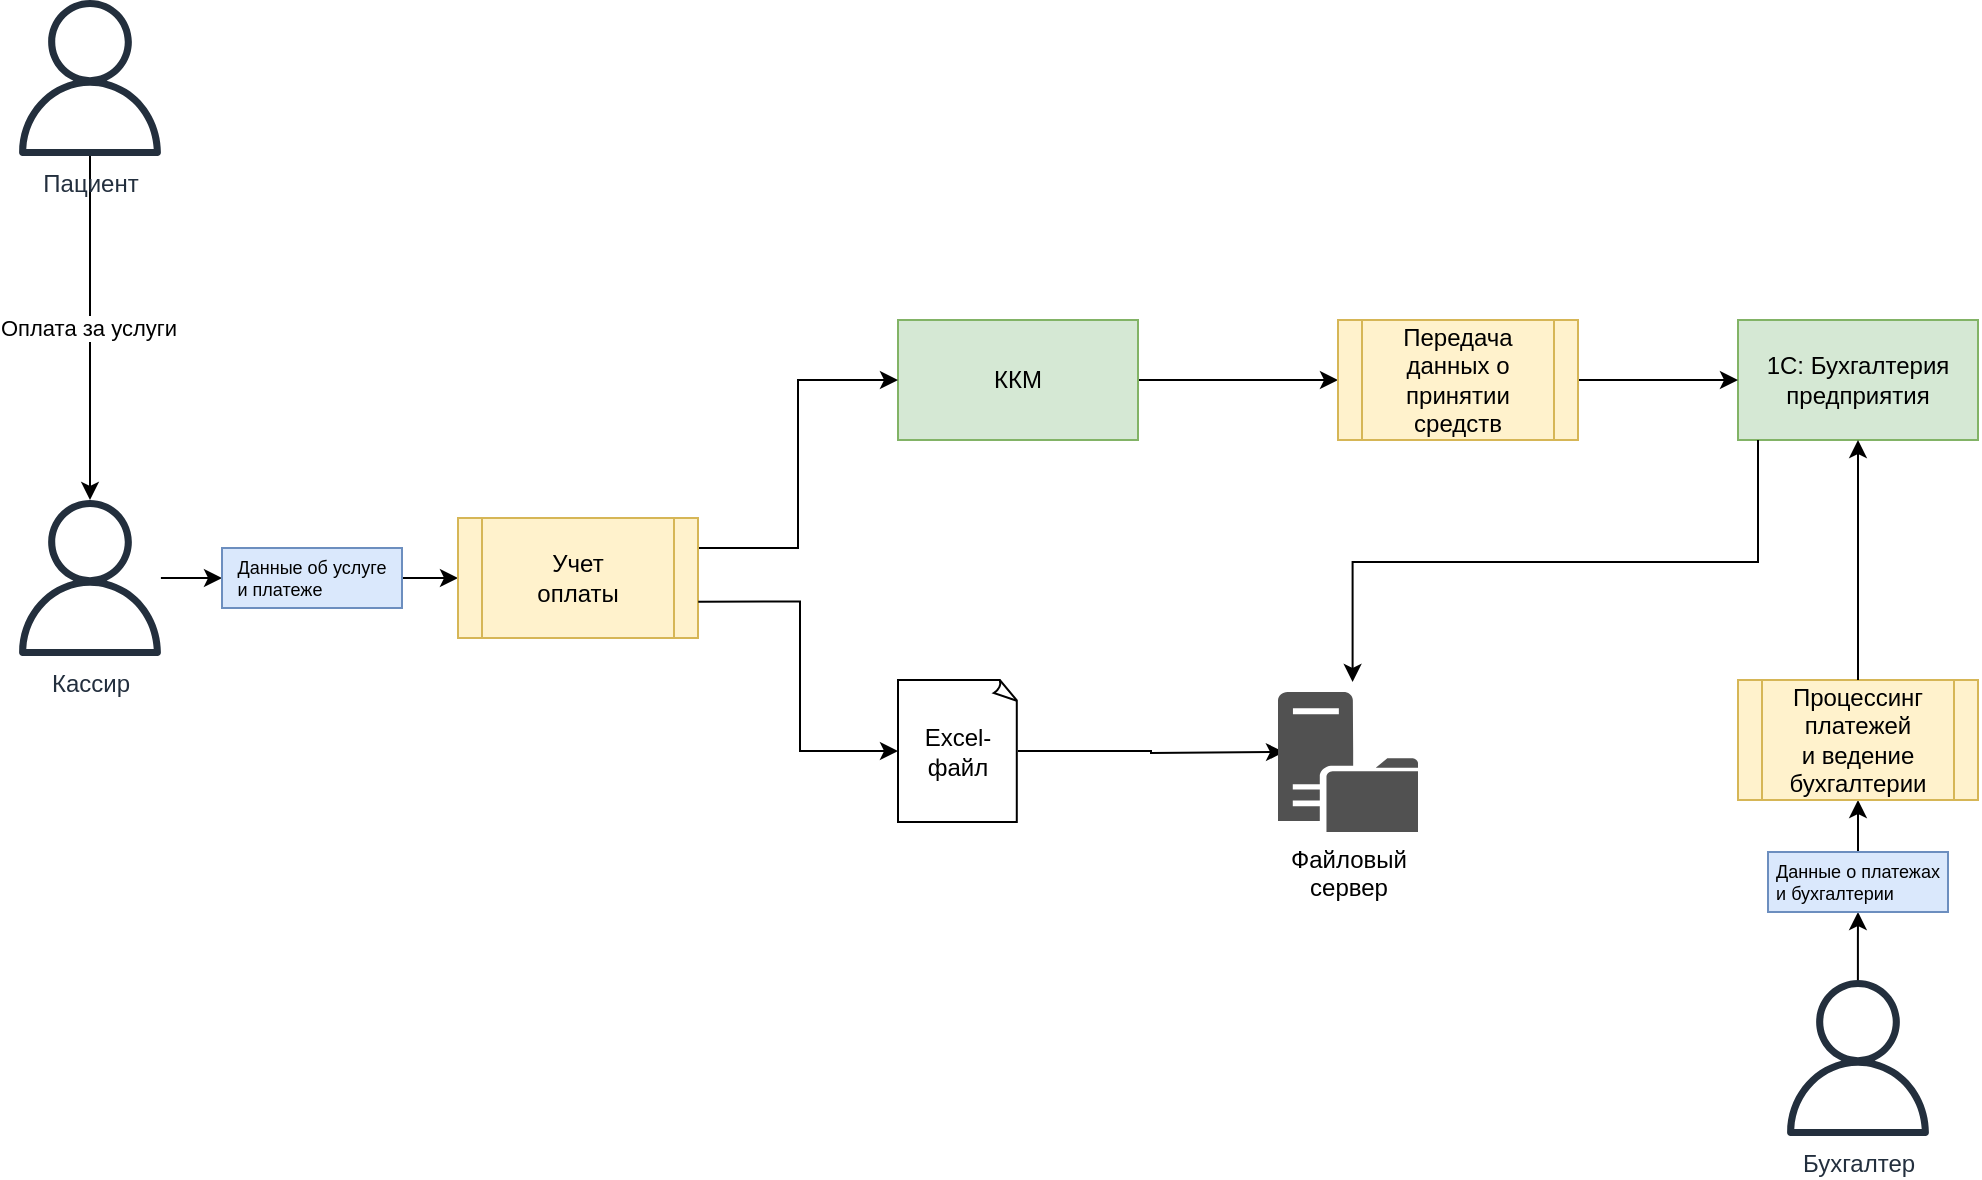 <mxfile version="28.0.4" pages="2">
  <diagram name="DFD AS IS" id="HJ2lbc-jCK95nl5lynkH">
    <mxGraphModel dx="1042" dy="730" grid="1" gridSize="10" guides="1" tooltips="1" connect="1" arrows="1" fold="1" page="1" pageScale="1" pageWidth="827" pageHeight="1169" math="0" shadow="0">
      <root>
        <mxCell id="0" />
        <mxCell id="1" parent="0" />
        <mxCell id="wPPUQkq8BsEHEaZaGagc-8" style="edgeStyle=orthogonalEdgeStyle;rounded=0;orthogonalLoop=1;jettySize=auto;html=1;" parent="1" source="wPPUQkq8BsEHEaZaGagc-1" target="wPPUQkq8BsEHEaZaGagc-2" edge="1">
          <mxGeometry relative="1" as="geometry" />
        </mxCell>
        <mxCell id="wPPUQkq8BsEHEaZaGagc-9" value="Оплата за услуги" style="edgeLabel;html=1;align=center;verticalAlign=middle;resizable=0;points=[];" parent="wPPUQkq8BsEHEaZaGagc-8" vertex="1" connectable="0">
          <mxGeometry y="-1" relative="1" as="geometry">
            <mxPoint as="offset" />
          </mxGeometry>
        </mxCell>
        <mxCell id="wPPUQkq8BsEHEaZaGagc-1" value="Пациент" style="sketch=0;outlineConnect=0;fontColor=#232F3E;gradientColor=none;fillColor=#232F3D;strokeColor=none;dashed=0;verticalLabelPosition=bottom;verticalAlign=top;align=center;html=1;fontSize=12;fontStyle=0;aspect=fixed;pointerEvents=1;shape=mxgraph.aws4.user;" parent="1" vertex="1">
          <mxGeometry x="17" y="40" width="78" height="78" as="geometry" />
        </mxCell>
        <mxCell id="wPPUQkq8BsEHEaZaGagc-15" value="" style="edgeStyle=orthogonalEdgeStyle;rounded=0;orthogonalLoop=1;jettySize=auto;html=1;" parent="1" source="wPPUQkq8BsEHEaZaGagc-35" target="wPPUQkq8BsEHEaZaGagc-7" edge="1">
          <mxGeometry relative="1" as="geometry" />
        </mxCell>
        <mxCell id="wPPUQkq8BsEHEaZaGagc-2" value="Кассир" style="sketch=0;outlineConnect=0;fontColor=#232F3E;gradientColor=none;fillColor=#232F3D;strokeColor=none;dashed=0;verticalLabelPosition=bottom;verticalAlign=top;align=center;html=1;fontSize=12;fontStyle=0;aspect=fixed;pointerEvents=1;shape=mxgraph.aws4.user;" parent="1" vertex="1">
          <mxGeometry x="17" y="290" width="78" height="78" as="geometry" />
        </mxCell>
        <mxCell id="wPPUQkq8BsEHEaZaGagc-19" style="edgeStyle=orthogonalEdgeStyle;rounded=0;orthogonalLoop=1;jettySize=auto;html=1;exitX=1;exitY=0.5;exitDx=0;exitDy=0;entryX=0;entryY=0.5;entryDx=0;entryDy=0;" parent="1" source="wPPUQkq8BsEHEaZaGagc-3" target="wPPUQkq8BsEHEaZaGagc-18" edge="1">
          <mxGeometry relative="1" as="geometry" />
        </mxCell>
        <mxCell id="wPPUQkq8BsEHEaZaGagc-3" value="ККМ" style="rounded=0;whiteSpace=wrap;html=1;fillColor=#d5e8d4;strokeColor=#82b366;" parent="1" vertex="1">
          <mxGeometry x="460" y="200" width="120" height="60" as="geometry" />
        </mxCell>
        <mxCell id="wPPUQkq8BsEHEaZaGagc-5" value="1C: Бухгалтерия&lt;div&gt;предприятия&lt;/div&gt;" style="rounded=0;whiteSpace=wrap;html=1;fillColor=#d5e8d4;strokeColor=#82b366;" parent="1" vertex="1">
          <mxGeometry x="880" y="200" width="120" height="60" as="geometry" />
        </mxCell>
        <mxCell id="wPPUQkq8BsEHEaZaGagc-21" value="" style="edgeStyle=orthogonalEdgeStyle;rounded=0;orthogonalLoop=1;jettySize=auto;html=1;" parent="1" source="sHouWCvEc6YfrePmr9zX-6" target="wPPUQkq8BsEHEaZaGagc-11" edge="1">
          <mxGeometry relative="1" as="geometry" />
        </mxCell>
        <mxCell id="wPPUQkq8BsEHEaZaGagc-6" value="Бухгалтер" style="sketch=0;outlineConnect=0;fontColor=#232F3E;gradientColor=none;fillColor=#232F3D;strokeColor=none;dashed=0;verticalLabelPosition=bottom;verticalAlign=top;align=center;html=1;fontSize=12;fontStyle=0;aspect=fixed;pointerEvents=1;shape=mxgraph.aws4.user;" parent="1" vertex="1">
          <mxGeometry x="901" y="530" width="78" height="78" as="geometry" />
        </mxCell>
        <mxCell id="sHouWCvEc6YfrePmr9zX-5" style="edgeStyle=orthogonalEdgeStyle;rounded=0;orthogonalLoop=1;jettySize=auto;html=1;exitX=1;exitY=0.25;exitDx=0;exitDy=0;entryX=0;entryY=0.5;entryDx=0;entryDy=0;" parent="1" source="wPPUQkq8BsEHEaZaGagc-7" target="wPPUQkq8BsEHEaZaGagc-3" edge="1">
          <mxGeometry relative="1" as="geometry" />
        </mxCell>
        <mxCell id="wPPUQkq8BsEHEaZaGagc-7" value="Учет&lt;div&gt;оплаты&lt;/div&gt;" style="shape=process;whiteSpace=wrap;html=1;backgroundOutline=1;fillColor=#fff2cc;strokeColor=#d6b656;" parent="1" vertex="1">
          <mxGeometry x="240" y="299" width="120" height="60" as="geometry" />
        </mxCell>
        <mxCell id="wPPUQkq8BsEHEaZaGagc-10" value="Excel-файл" style="whiteSpace=wrap;html=1;shape=mxgraph.basic.document" parent="1" vertex="1">
          <mxGeometry x="460" y="380" width="60" height="71" as="geometry" />
        </mxCell>
        <mxCell id="wPPUQkq8BsEHEaZaGagc-11" value="Процессинг платежей&lt;div&gt;и ведение бухгалтерии&lt;/div&gt;" style="shape=process;whiteSpace=wrap;html=1;backgroundOutline=1;fillColor=#fff2cc;strokeColor=#d6b656;" parent="1" vertex="1">
          <mxGeometry x="880" y="380" width="120" height="60" as="geometry" />
        </mxCell>
        <mxCell id="wPPUQkq8BsEHEaZaGagc-16" style="edgeStyle=orthogonalEdgeStyle;rounded=0;orthogonalLoop=1;jettySize=auto;html=1;exitX=1.001;exitY=0.697;exitDx=0;exitDy=0;entryX=0;entryY=0.5;entryDx=0;entryDy=0;entryPerimeter=0;exitPerimeter=0;" parent="1" source="wPPUQkq8BsEHEaZaGagc-7" target="wPPUQkq8BsEHEaZaGagc-10" edge="1">
          <mxGeometry relative="1" as="geometry">
            <mxPoint x="360" y="359" as="sourcePoint" />
            <Array as="points">
              <mxPoint x="411" y="341" />
              <mxPoint x="411" y="415" />
            </Array>
          </mxGeometry>
        </mxCell>
        <mxCell id="wPPUQkq8BsEHEaZaGagc-20" style="edgeStyle=orthogonalEdgeStyle;rounded=0;orthogonalLoop=1;jettySize=auto;html=1;exitX=1;exitY=0.5;exitDx=0;exitDy=0;entryX=0;entryY=0.5;entryDx=0;entryDy=0;" parent="1" source="wPPUQkq8BsEHEaZaGagc-18" target="wPPUQkq8BsEHEaZaGagc-5" edge="1">
          <mxGeometry relative="1" as="geometry" />
        </mxCell>
        <mxCell id="wPPUQkq8BsEHEaZaGagc-18" value="Передача данных о принятии средств" style="shape=process;whiteSpace=wrap;html=1;backgroundOutline=1;fillColor=#fff2cc;strokeColor=#d6b656;" parent="1" vertex="1">
          <mxGeometry x="680" y="200" width="120" height="60" as="geometry" />
        </mxCell>
        <mxCell id="wPPUQkq8BsEHEaZaGagc-31" style="edgeStyle=orthogonalEdgeStyle;rounded=0;orthogonalLoop=1;jettySize=auto;html=1;exitX=1;exitY=0.5;exitDx=0;exitDy=0;exitPerimeter=0;entryX=0;entryY=0.5;entryDx=0;entryDy=0;entryPerimeter=0;" parent="1" source="wPPUQkq8BsEHEaZaGagc-10" edge="1">
          <mxGeometry relative="1" as="geometry">
            <mxPoint x="653" y="416" as="targetPoint" />
          </mxGeometry>
        </mxCell>
        <mxCell id="wPPUQkq8BsEHEaZaGagc-33" style="edgeStyle=orthogonalEdgeStyle;rounded=0;orthogonalLoop=1;jettySize=auto;html=1;entryX=0.49;entryY=0;entryDx=0;entryDy=0;entryPerimeter=0;" parent="1" edge="1">
          <mxGeometry relative="1" as="geometry">
            <mxPoint x="890" y="260" as="sourcePoint" />
            <Array as="points">
              <mxPoint x="890" y="260" />
              <mxPoint x="890" y="321" />
              <mxPoint x="687" y="321" />
            </Array>
            <mxPoint x="687.3" y="381" as="targetPoint" />
          </mxGeometry>
        </mxCell>
        <mxCell id="wPPUQkq8BsEHEaZaGagc-39" value="" style="edgeStyle=orthogonalEdgeStyle;rounded=0;orthogonalLoop=1;jettySize=auto;html=1;" parent="1" source="wPPUQkq8BsEHEaZaGagc-2" target="wPPUQkq8BsEHEaZaGagc-35" edge="1">
          <mxGeometry relative="1" as="geometry">
            <mxPoint x="91" y="329" as="sourcePoint" />
            <mxPoint x="240" y="329" as="targetPoint" />
          </mxGeometry>
        </mxCell>
        <mxCell id="wPPUQkq8BsEHEaZaGagc-35" value="&lt;div style=&quot;text-align: left;&quot;&gt;&lt;span style=&quot;text-wrap-mode: nowrap; background-color: transparent; color: light-dark(rgb(0, 0, 0), rgb(255, 255, 255));&quot;&gt;Данные об услуге&lt;/span&gt;&lt;/div&gt;&lt;div style=&quot;text-align: left;&quot;&gt;&lt;span style=&quot;text-wrap-mode: nowrap; background-color: transparent; color: light-dark(rgb(0, 0, 0), rgb(255, 255, 255));&quot;&gt;и платеже&lt;/span&gt;&lt;/div&gt;" style="html=1;dashed=0;whiteSpace=wrap;fontSize=9;fillColor=#dae8fc;strokeColor=#6c8ebf;" parent="1" vertex="1">
          <mxGeometry x="122" y="314" width="90" height="30" as="geometry" />
        </mxCell>
        <mxCell id="sHouWCvEc6YfrePmr9zX-4" value="" style="edgeStyle=orthogonalEdgeStyle;rounded=0;orthogonalLoop=1;jettySize=auto;html=1;exitX=0.5;exitY=0;exitDx=0;exitDy=0;entryX=0.5;entryY=1;entryDx=0;entryDy=0;" parent="1" source="wPPUQkq8BsEHEaZaGagc-11" target="wPPUQkq8BsEHEaZaGagc-5" edge="1">
          <mxGeometry relative="1" as="geometry">
            <mxPoint x="940" y="380" as="sourcePoint" />
            <mxPoint x="939.0" y="344.0" as="targetPoint" />
          </mxGeometry>
        </mxCell>
        <mxCell id="sHouWCvEc6YfrePmr9zX-7" value="" style="edgeStyle=orthogonalEdgeStyle;rounded=0;orthogonalLoop=1;jettySize=auto;html=1;" parent="1" source="wPPUQkq8BsEHEaZaGagc-6" target="sHouWCvEc6YfrePmr9zX-6" edge="1">
          <mxGeometry relative="1" as="geometry">
            <mxPoint x="940" y="507" as="sourcePoint" />
            <mxPoint x="940" y="440" as="targetPoint" />
          </mxGeometry>
        </mxCell>
        <mxCell id="sHouWCvEc6YfrePmr9zX-6" value="&lt;div style=&quot;text-align: left;&quot;&gt;&lt;span style=&quot;text-wrap-mode: nowrap; background-color: transparent; color: light-dark(rgb(0, 0, 0), rgb(255, 255, 255));&quot;&gt;Данные о платежах&lt;/span&gt;&lt;/div&gt;&lt;div style=&quot;text-align: left;&quot;&gt;&lt;span style=&quot;text-wrap-mode: nowrap; background-color: transparent; color: light-dark(rgb(0, 0, 0), rgb(255, 255, 255));&quot;&gt;и бухгалтерии&lt;/span&gt;&lt;/div&gt;" style="html=1;dashed=0;whiteSpace=wrap;fontSize=9;fillColor=#dae8fc;strokeColor=#6c8ebf;" parent="1" vertex="1">
          <mxGeometry x="895" y="466" width="90" height="30" as="geometry" />
        </mxCell>
        <mxCell id="nYrL3mudUPcgEwXciKG6-1" value="Файловый&lt;div&gt;сервер&lt;/div&gt;" style="sketch=0;pointerEvents=1;shadow=0;dashed=0;html=1;strokeColor=none;labelPosition=center;verticalLabelPosition=bottom;verticalAlign=top;align=center;fillColor=#515151;shape=mxgraph.mscae.system_center.distribution_point" parent="1" vertex="1">
          <mxGeometry x="650" y="386" width="70" height="70" as="geometry" />
        </mxCell>
      </root>
    </mxGraphModel>
  </diagram>
  <diagram id="EQPoWcV0BjPJEOSz39F-" name="DFD Protected">
    <mxGraphModel dx="1042" dy="730" grid="1" gridSize="10" guides="1" tooltips="1" connect="1" arrows="1" fold="1" page="1" pageScale="1" pageWidth="827" pageHeight="1169" math="0" shadow="0">
      <root>
        <mxCell id="0" />
        <mxCell id="1" parent="0" />
        <mxCell id="8r7zq0nJDs9QDtY09AN_-1" style="edgeStyle=orthogonalEdgeStyle;rounded=0;orthogonalLoop=1;jettySize=auto;html=1;" parent="1" source="8r7zq0nJDs9QDtY09AN_-3" target="8r7zq0nJDs9QDtY09AN_-5" edge="1">
          <mxGeometry relative="1" as="geometry" />
        </mxCell>
        <mxCell id="8r7zq0nJDs9QDtY09AN_-2" value="Оплата за услуги" style="edgeLabel;html=1;align=center;verticalAlign=middle;resizable=0;points=[];" parent="8r7zq0nJDs9QDtY09AN_-1" vertex="1" connectable="0">
          <mxGeometry y="-1" relative="1" as="geometry">
            <mxPoint as="offset" />
          </mxGeometry>
        </mxCell>
        <mxCell id="8r7zq0nJDs9QDtY09AN_-3" value="Пациент" style="sketch=0;outlineConnect=0;fontColor=#232F3E;gradientColor=none;fillColor=#232F3D;strokeColor=none;dashed=0;verticalLabelPosition=bottom;verticalAlign=top;align=center;html=1;fontSize=12;fontStyle=0;aspect=fixed;pointerEvents=1;shape=mxgraph.aws4.user;" parent="1" vertex="1">
          <mxGeometry x="30" y="40" width="78" height="78" as="geometry" />
        </mxCell>
        <mxCell id="8r7zq0nJDs9QDtY09AN_-4" value="" style="edgeStyle=orthogonalEdgeStyle;rounded=0;orthogonalLoop=1;jettySize=auto;html=1;" parent="1" source="8r7zq0nJDs9QDtY09AN_-23" target="8r7zq0nJDs9QDtY09AN_-12" edge="1">
          <mxGeometry relative="1" as="geometry" />
        </mxCell>
        <mxCell id="8r7zq0nJDs9QDtY09AN_-5" value="Кассир" style="sketch=0;outlineConnect=0;fontColor=#232F3E;gradientColor=none;fillColor=#232F3D;strokeColor=none;dashed=0;verticalLabelPosition=bottom;verticalAlign=top;align=center;html=1;fontSize=12;fontStyle=0;aspect=fixed;pointerEvents=1;shape=mxgraph.aws4.user;" parent="1" vertex="1">
          <mxGeometry x="30" y="290" width="78" height="78" as="geometry" />
        </mxCell>
        <mxCell id="8r7zq0nJDs9QDtY09AN_-6" style="edgeStyle=orthogonalEdgeStyle;rounded=0;orthogonalLoop=1;jettySize=auto;html=1;exitX=1;exitY=0.5;exitDx=0;exitDy=0;entryX=0;entryY=0.5;entryDx=0;entryDy=0;" parent="1" source="8r7zq0nJDs9QDtY09AN_-7" target="8r7zq0nJDs9QDtY09AN_-17" edge="1">
          <mxGeometry relative="1" as="geometry" />
        </mxCell>
        <mxCell id="8r7zq0nJDs9QDtY09AN_-7" value="ККМ" style="rounded=0;whiteSpace=wrap;html=1;fillColor=#d5e8d4;strokeColor=#82b366;" parent="1" vertex="1">
          <mxGeometry x="473" y="200" width="120" height="60" as="geometry" />
        </mxCell>
        <mxCell id="ujLHmaF6TGcBR6eePv1D-7" style="edgeStyle=orthogonalEdgeStyle;rounded=0;orthogonalLoop=1;jettySize=auto;html=1;exitX=0.25;exitY=0;exitDx=0;exitDy=0;" parent="1" source="8r7zq0nJDs9QDtY09AN_-8" edge="1">
          <mxGeometry relative="1" as="geometry">
            <mxPoint x="880" y="120" as="targetPoint" />
          </mxGeometry>
        </mxCell>
        <mxCell id="ujLHmaF6TGcBR6eePv1D-8" style="edgeStyle=orthogonalEdgeStyle;rounded=0;orthogonalLoop=1;jettySize=auto;html=1;exitX=0.75;exitY=0;exitDx=0;exitDy=0;entryX=0.5;entryY=1;entryDx=0;entryDy=0;" parent="1" source="8r7zq0nJDs9QDtY09AN_-8" target="ujLHmaF6TGcBR6eePv1D-3" edge="1">
          <mxGeometry relative="1" as="geometry" />
        </mxCell>
        <mxCell id="8r7zq0nJDs9QDtY09AN_-8" value="1C: Бухгалтерия&lt;div&gt;предприятия&lt;/div&gt;" style="rounded=0;whiteSpace=wrap;html=1;fillColor=#d5e8d4;strokeColor=#82b366;" parent="1" vertex="1">
          <mxGeometry x="893" y="200" width="120" height="60" as="geometry" />
        </mxCell>
        <mxCell id="8r7zq0nJDs9QDtY09AN_-9" value="" style="edgeStyle=orthogonalEdgeStyle;rounded=0;orthogonalLoop=1;jettySize=auto;html=1;" parent="1" source="8r7zq0nJDs9QDtY09AN_-26" target="8r7zq0nJDs9QDtY09AN_-14" edge="1">
          <mxGeometry relative="1" as="geometry" />
        </mxCell>
        <mxCell id="ujLHmaF6TGcBR6eePv1D-9" style="edgeStyle=orthogonalEdgeStyle;rounded=0;orthogonalLoop=1;jettySize=auto;html=1;entryX=0;entryY=0.5;entryDx=0;entryDy=0;" parent="1" source="8r7zq0nJDs9QDtY09AN_-10" target="ujLHmaF6TGcBR6eePv1D-1" edge="1">
          <mxGeometry relative="1" as="geometry">
            <Array as="points">
              <mxPoint x="953" y="520" />
              <mxPoint x="1014" y="520" />
              <mxPoint x="1014" y="500" />
            </Array>
          </mxGeometry>
        </mxCell>
        <mxCell id="8r7zq0nJDs9QDtY09AN_-10" value="Бухгалтер" style="sketch=0;outlineConnect=0;fontColor=#232F3E;gradientColor=none;fillColor=#232F3D;strokeColor=none;dashed=0;verticalLabelPosition=bottom;verticalAlign=top;align=center;html=1;fontSize=12;fontStyle=0;aspect=fixed;pointerEvents=1;shape=mxgraph.aws4.user;" parent="1" vertex="1">
          <mxGeometry x="914" y="530" width="78" height="78" as="geometry" />
        </mxCell>
        <mxCell id="8r7zq0nJDs9QDtY09AN_-11" style="edgeStyle=orthogonalEdgeStyle;rounded=0;orthogonalLoop=1;jettySize=auto;html=1;exitX=1;exitY=0.25;exitDx=0;exitDy=0;entryX=0;entryY=0.5;entryDx=0;entryDy=0;" parent="1" source="8r7zq0nJDs9QDtY09AN_-12" target="8r7zq0nJDs9QDtY09AN_-7" edge="1">
          <mxGeometry relative="1" as="geometry" />
        </mxCell>
        <mxCell id="8r7zq0nJDs9QDtY09AN_-12" value="Учет&lt;div&gt;оплаты&lt;/div&gt;" style="shape=process;whiteSpace=wrap;html=1;backgroundOutline=1;fillColor=#fff2cc;strokeColor=#d6b656;" parent="1" vertex="1">
          <mxGeometry x="253" y="299" width="120" height="60" as="geometry" />
        </mxCell>
        <mxCell id="8r7zq0nJDs9QDtY09AN_-13" value="Excel-файл" style="whiteSpace=wrap;html=1;shape=mxgraph.basic.document" parent="1" vertex="1">
          <mxGeometry x="473" y="380" width="60" height="71" as="geometry" />
        </mxCell>
        <mxCell id="8r7zq0nJDs9QDtY09AN_-14" value="Процессинг платежей&lt;div&gt;и ведение бухгалтерии&lt;/div&gt;" style="shape=process;whiteSpace=wrap;html=1;backgroundOutline=1;fillColor=#fff2cc;strokeColor=#d6b656;" parent="1" vertex="1">
          <mxGeometry x="893" y="380" width="120" height="60" as="geometry" />
        </mxCell>
        <mxCell id="8r7zq0nJDs9QDtY09AN_-15" style="edgeStyle=orthogonalEdgeStyle;rounded=0;orthogonalLoop=1;jettySize=auto;html=1;exitX=1.001;exitY=0.697;exitDx=0;exitDy=0;entryX=0;entryY=0.5;entryDx=0;entryDy=0;entryPerimeter=0;exitPerimeter=0;" parent="1" source="8r7zq0nJDs9QDtY09AN_-12" target="8r7zq0nJDs9QDtY09AN_-13" edge="1">
          <mxGeometry relative="1" as="geometry">
            <mxPoint x="373" y="359" as="sourcePoint" />
            <Array as="points">
              <mxPoint x="424" y="341" />
              <mxPoint x="424" y="415" />
            </Array>
          </mxGeometry>
        </mxCell>
        <mxCell id="8r7zq0nJDs9QDtY09AN_-16" style="edgeStyle=orthogonalEdgeStyle;rounded=0;orthogonalLoop=1;jettySize=auto;html=1;exitX=1;exitY=0.5;exitDx=0;exitDy=0;entryX=0;entryY=0.5;entryDx=0;entryDy=0;" parent="1" source="8r7zq0nJDs9QDtY09AN_-17" target="8r7zq0nJDs9QDtY09AN_-8" edge="1">
          <mxGeometry relative="1" as="geometry" />
        </mxCell>
        <mxCell id="8r7zq0nJDs9QDtY09AN_-17" value="Передача данных о принятии средств" style="shape=process;whiteSpace=wrap;html=1;backgroundOutline=1;fillColor=#fff2cc;strokeColor=#d6b656;" parent="1" vertex="1">
          <mxGeometry x="693" y="200" width="120" height="60" as="geometry" />
        </mxCell>
        <mxCell id="8r7zq0nJDs9QDtY09AN_-19" style="edgeStyle=orthogonalEdgeStyle;rounded=0;orthogonalLoop=1;jettySize=auto;html=1;exitX=1;exitY=0.5;exitDx=0;exitDy=0;exitPerimeter=0;entryX=0;entryY=0.5;entryDx=0;entryDy=0;entryPerimeter=0;" parent="1" source="8r7zq0nJDs9QDtY09AN_-13" edge="1">
          <mxGeometry relative="1" as="geometry">
            <mxPoint x="666" y="416" as="targetPoint" />
          </mxGeometry>
        </mxCell>
        <mxCell id="8r7zq0nJDs9QDtY09AN_-21" style="edgeStyle=orthogonalEdgeStyle;rounded=0;orthogonalLoop=1;jettySize=auto;html=1;entryX=0.49;entryY=0;entryDx=0;entryDy=0;entryPerimeter=0;" parent="1" edge="1">
          <mxGeometry relative="1" as="geometry">
            <mxPoint x="903" y="260" as="sourcePoint" />
            <Array as="points">
              <mxPoint x="903" y="260" />
              <mxPoint x="903" y="321" />
              <mxPoint x="700" y="321" />
            </Array>
            <mxPoint x="700.3" y="381" as="targetPoint" />
          </mxGeometry>
        </mxCell>
        <mxCell id="8r7zq0nJDs9QDtY09AN_-22" value="" style="edgeStyle=orthogonalEdgeStyle;rounded=0;orthogonalLoop=1;jettySize=auto;html=1;" parent="1" source="8r7zq0nJDs9QDtY09AN_-5" target="8r7zq0nJDs9QDtY09AN_-23" edge="1">
          <mxGeometry relative="1" as="geometry">
            <mxPoint x="104" y="329" as="sourcePoint" />
            <mxPoint x="253" y="329" as="targetPoint" />
          </mxGeometry>
        </mxCell>
        <mxCell id="8r7zq0nJDs9QDtY09AN_-23" value="&lt;div style=&quot;text-align: left;&quot;&gt;&lt;span style=&quot;text-wrap-mode: nowrap; background-color: transparent; color: light-dark(rgb(0, 0, 0), rgb(255, 255, 255));&quot;&gt;Данные об услуге&lt;/span&gt;&lt;/div&gt;&lt;div style=&quot;text-align: left;&quot;&gt;&lt;span style=&quot;text-wrap-mode: nowrap; background-color: transparent; color: light-dark(rgb(0, 0, 0), rgb(255, 255, 255));&quot;&gt;и платеже&lt;/span&gt;&lt;/div&gt;" style="html=1;dashed=0;whiteSpace=wrap;fontSize=9;fillColor=#dae8fc;strokeColor=#6c8ebf;" parent="1" vertex="1">
          <mxGeometry x="135" y="314" width="90" height="30" as="geometry" />
        </mxCell>
        <mxCell id="8r7zq0nJDs9QDtY09AN_-24" value="" style="edgeStyle=orthogonalEdgeStyle;rounded=0;orthogonalLoop=1;jettySize=auto;html=1;exitX=0.5;exitY=0;exitDx=0;exitDy=0;entryX=0.5;entryY=1;entryDx=0;entryDy=0;" parent="1" source="8r7zq0nJDs9QDtY09AN_-14" target="8r7zq0nJDs9QDtY09AN_-8" edge="1">
          <mxGeometry relative="1" as="geometry">
            <mxPoint x="953" y="380" as="sourcePoint" />
            <mxPoint x="952.0" y="344.0" as="targetPoint" />
          </mxGeometry>
        </mxCell>
        <mxCell id="8r7zq0nJDs9QDtY09AN_-25" value="" style="edgeStyle=orthogonalEdgeStyle;rounded=0;orthogonalLoop=1;jettySize=auto;html=1;" parent="1" source="8r7zq0nJDs9QDtY09AN_-10" target="8r7zq0nJDs9QDtY09AN_-26" edge="1">
          <mxGeometry relative="1" as="geometry">
            <mxPoint x="953" y="507" as="sourcePoint" />
            <mxPoint x="953" y="440" as="targetPoint" />
          </mxGeometry>
        </mxCell>
        <mxCell id="8r7zq0nJDs9QDtY09AN_-26" value="&lt;div style=&quot;text-align: left;&quot;&gt;&lt;span style=&quot;text-wrap-mode: nowrap; background-color: transparent; color: light-dark(rgb(0, 0, 0), rgb(255, 255, 255));&quot;&gt;Данные о платежах&lt;/span&gt;&lt;/div&gt;&lt;div style=&quot;text-align: left;&quot;&gt;&lt;span style=&quot;text-wrap-mode: nowrap; background-color: transparent; color: light-dark(rgb(0, 0, 0), rgb(255, 255, 255));&quot;&gt;и бухгалтерии&lt;/span&gt;&lt;/div&gt;" style="html=1;dashed=0;whiteSpace=wrap;fontSize=9;fillColor=#dae8fc;strokeColor=#6c8ebf;" parent="1" vertex="1">
          <mxGeometry x="908" y="466" width="90" height="30" as="geometry" />
        </mxCell>
        <mxCell id="ujLHmaF6TGcBR6eePv1D-1" value="Keycloack" style="rounded=0;whiteSpace=wrap;html=1;fillColor=#e1d5e7;strokeColor=#9673a6;" parent="1" vertex="1">
          <mxGeometry x="1040" y="470" width="120" height="60" as="geometry" />
        </mxCell>
        <mxCell id="ujLHmaF6TGcBR6eePv1D-2" value="ELK" style="rounded=0;whiteSpace=wrap;html=1;fillColor=#e1d5e7;strokeColor=#9673a6;" parent="1" vertex="1">
          <mxGeometry x="808.5" y="58" width="120" height="60" as="geometry" />
        </mxCell>
        <mxCell id="ujLHmaF6TGcBR6eePv1D-3" value="Atlas" style="rounded=0;whiteSpace=wrap;html=1;fillColor=#e1d5e7;strokeColor=#9673a6;" parent="1" vertex="1">
          <mxGeometry x="968.5" y="58" width="120" height="60" as="geometry" />
        </mxCell>
        <mxCell id="ujLHmaF6TGcBR6eePv1D-4" value="Передача&lt;div&gt;шифрованных&lt;/div&gt;&lt;div&gt;данных&lt;/div&gt;" style="rounded=0;whiteSpace=wrap;html=1;fillColor=#f8cecc;strokeColor=#b85450;" parent="1" vertex="1">
          <mxGeometry x="704.5" y="267" width="108.5" height="47" as="geometry" />
        </mxCell>
        <mxCell id="Ve0_soBF2e3ovkQxM_qB-1" value="Файловый&lt;div&gt;сервер&lt;/div&gt;" style="sketch=0;pointerEvents=1;shadow=0;dashed=0;html=1;strokeColor=none;labelPosition=center;verticalLabelPosition=bottom;verticalAlign=top;align=center;fillColor=#515151;shape=mxgraph.mscae.system_center.distribution_point" parent="1" vertex="1">
          <mxGeometry x="663" y="381" width="70" height="70" as="geometry" />
        </mxCell>
        <mxCell id="Ve0_soBF2e3ovkQxM_qB-2" value="Veeam" style="rounded=0;whiteSpace=wrap;html=1;fillColor=#e1d5e7;strokeColor=#9673a6;" parent="1" vertex="1">
          <mxGeometry x="699" y="487.5" width="60" height="30" as="geometry" />
        </mxCell>
        <mxCell id="Ve0_soBF2e3ovkQxM_qB-3" value="Bitlocker/LUKS" style="rounded=0;whiteSpace=wrap;html=1;fillColor=#e1d5e7;strokeColor=#9673a6;" parent="1" vertex="1">
          <mxGeometry x="693" y="395.5" width="90" height="30" as="geometry" />
        </mxCell>
        <mxCell id="Ve0_soBF2e3ovkQxM_qB-4" value="Бэкап" style="sketch=0;pointerEvents=1;shadow=0;dashed=0;html=1;strokeColor=none;labelPosition=center;verticalLabelPosition=bottom;verticalAlign=top;align=center;fillColor=#515151;shape=mxgraph.mscae.system_center.distribution_point" parent="1" vertex="1">
          <mxGeometry x="663" y="525" width="70" height="70" as="geometry" />
        </mxCell>
        <mxCell id="Ve0_soBF2e3ovkQxM_qB-5" style="edgeStyle=orthogonalEdgeStyle;rounded=0;orthogonalLoop=1;jettySize=auto;html=1;exitX=0.5;exitY=1;exitDx=0;exitDy=0;exitPerimeter=0;entryX=0.49;entryY=0;entryDx=0;entryDy=0;entryPerimeter=0;" parent="1" source="Ve0_soBF2e3ovkQxM_qB-1" target="Ve0_soBF2e3ovkQxM_qB-4" edge="1">
          <mxGeometry relative="1" as="geometry" />
        </mxCell>
        <mxCell id="Ve0_soBF2e3ovkQxM_qB-6" value="Bitlocker/LUKS" style="rounded=0;whiteSpace=wrap;html=1;fillColor=#e1d5e7;strokeColor=#9673a6;" parent="1" vertex="1">
          <mxGeometry x="723" y="573" width="90" height="30" as="geometry" />
        </mxCell>
      </root>
    </mxGraphModel>
  </diagram>
</mxfile>
